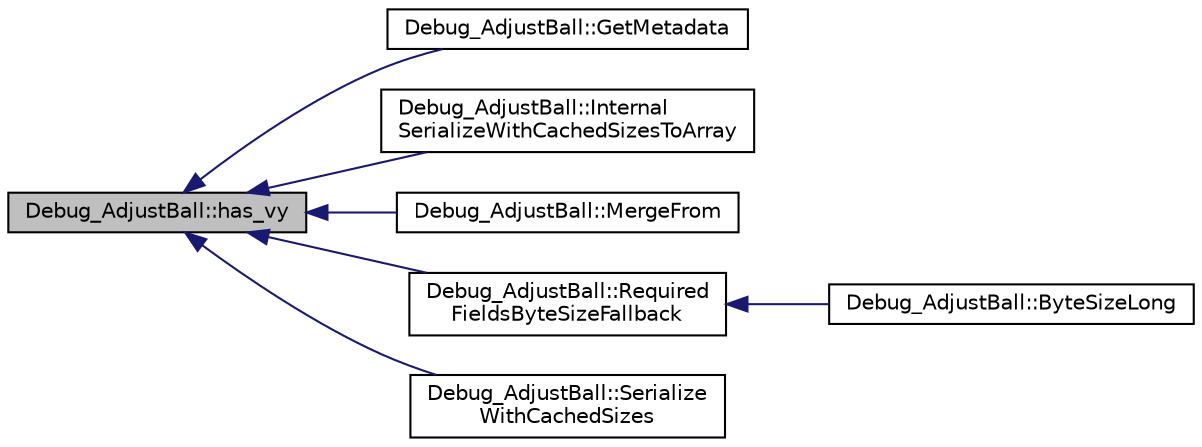 digraph "Debug_AdjustBall::has_vy"
{
 // INTERACTIVE_SVG=YES
  edge [fontname="Helvetica",fontsize="10",labelfontname="Helvetica",labelfontsize="10"];
  node [fontname="Helvetica",fontsize="10",shape=record];
  rankdir="LR";
  Node1 [label="Debug_AdjustBall::has_vy",height=0.2,width=0.4,color="black", fillcolor="grey75", style="filled", fontcolor="black"];
  Node1 -> Node2 [dir="back",color="midnightblue",fontsize="10",style="solid",fontname="Helvetica"];
  Node2 [label="Debug_AdjustBall::GetMetadata",height=0.2,width=0.4,color="black", fillcolor="white", style="filled",URL="$d9/d50/class_debug___adjust_ball.html#a6fde58165f307389c93e04c8f85d8670"];
  Node1 -> Node3 [dir="back",color="midnightblue",fontsize="10",style="solid",fontname="Helvetica"];
  Node3 [label="Debug_AdjustBall::Internal\lSerializeWithCachedSizesToArray",height=0.2,width=0.4,color="black", fillcolor="white", style="filled",URL="$d9/d50/class_debug___adjust_ball.html#a6cf323c677adf36f623dbae1a4fd905f"];
  Node1 -> Node4 [dir="back",color="midnightblue",fontsize="10",style="solid",fontname="Helvetica"];
  Node4 [label="Debug_AdjustBall::MergeFrom",height=0.2,width=0.4,color="black", fillcolor="white", style="filled",URL="$d9/d50/class_debug___adjust_ball.html#acba3f4b685ebe51a2c0405a2be67bda5"];
  Node1 -> Node5 [dir="back",color="midnightblue",fontsize="10",style="solid",fontname="Helvetica"];
  Node5 [label="Debug_AdjustBall::Required\lFieldsByteSizeFallback",height=0.2,width=0.4,color="black", fillcolor="white", style="filled",URL="$d9/d50/class_debug___adjust_ball.html#a878ba66c3823966a8fd8bd6a1dfabe30"];
  Node5 -> Node6 [dir="back",color="midnightblue",fontsize="10",style="solid",fontname="Helvetica"];
  Node6 [label="Debug_AdjustBall::ByteSizeLong",height=0.2,width=0.4,color="black", fillcolor="white", style="filled",URL="$d9/d50/class_debug___adjust_ball.html#ae7ca8a35bf3a02ed29d8bd53d232064b"];
  Node1 -> Node7 [dir="back",color="midnightblue",fontsize="10",style="solid",fontname="Helvetica"];
  Node7 [label="Debug_AdjustBall::Serialize\lWithCachedSizes",height=0.2,width=0.4,color="black", fillcolor="white", style="filled",URL="$d9/d50/class_debug___adjust_ball.html#a870b5c3f6349e6697f818570b55ba8ca"];
}
